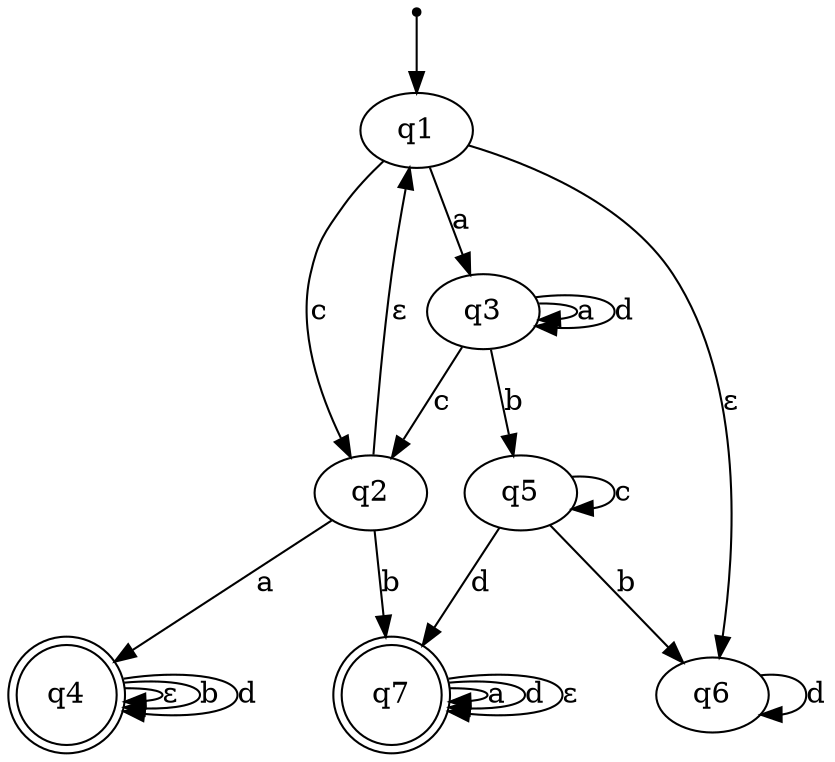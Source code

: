 digraph {
	graph [bb="0,0,360.63,352.1"];
	node [label="\N"];
	q1	[height=0.5,
		pos="173.13,293.5",
		width=0.75];
	q2	[height=0.5,
		pos="150.13,118",
		width=0.75];
	q1 -> q2	[label=c,
		lp="127.5,205.75",
		pos="e,141.24,135.23 156.8,278.62 150.4,272.6 143.36,265.17 138.13,257.5 128.9,243.98 126.72,239.78 123.38,223.75 117.78,196.97 127.23,\
166.71 136.41,145.63"];
	q3	[height=0.5,
		pos="203.13,205.75",
		width=0.75];
	q1 -> q3	[label=a,
		lp="194.13,249.63",
		pos="e,197.21,223.66 179.05,275.56 183.16,263.82 188.73,247.91 193.47,234.35"];
	q6	[height=0.5,
		pos="308.13,24.126",
		width=0.75];
	q1 -> q6	[label=ε,
		lp="315.13,161.88",
		pos="e,311.35,42.453 197.35,285.49 224.68,276.19 268.05,256.96 289.13,223.75 322.42,171.29 318.39,94.834 312.99,53.762"];
	q2 -> q1	[label=ε,
		lp="164.13,205.75",
		pos="e,169.79,275.32 151.59,136.47 153.43,157.3 156.85,193.15 161.13,223.75 162.99,237.12 165.51,251.87 167.75,264.27"];
	q4	[height=0.67017,
		pos="24.126,24.126",
		shape=doublecircle,
		width=0.67017];
	q2 -> q4	[label=a,
		lp="105.13,74.127",
		pos="e,43.474,39.234 132.34,104.03 111.62,88.925 77.107,63.759 52.634,45.913"];
	q7	[height=0.67017,
		pos="165.13,24.126",
		shape=doublecircle,
		width=0.67017];
	q2 -> q7	[label=b,
		lp="161.88,74.127",
		pos="e,161.35,48.229 152.95,99.721 154.8,88.35 157.3,73.079 159.54,59.316"];
	q3 -> q2	[label=c,
		lp="185.5,161.88",
		pos="e,160.05,135.06 193.16,188.62 185.53,176.29 174.87,159.03 166.06,144.79"];
	q3 -> q3	[label=a,
		lp="251.13,205.75",
		pos="e,229.92,201.65 229.92,209.86 239.91,209.99 248.13,208.62 248.13,205.75 248.13,204.09 245.38,202.94 241.13,202.28"];
	q3 -> q3	[label=d,
		lp="269.88,205.75",
		pos="e,228.36,198.5 228.36,213.01 247.17,215.54 266.13,213.12 266.13,205.75 266.13,199.88 254.09,197.15 239.68,197.57"];
	q5	[height=0.5,
		pos="222.13,118",
		width=0.75];
	q3 -> q5	[label=b,
		lp="217.88,161.88",
		pos="e,218.32,136.2 206.88,187.81 209.44,176.26 212.89,160.68 215.86,147.27"];
	q4 -> q4	[label=ε,
		lp="69.252,24.126",
		pos="e,48.368,21.02 48.368,27.232 58.091,27.408 66.252,26.372 66.252,24.126 66.252,22.863 63.67,21.982 59.68,21.485"];
	q4 -> q4	[label=b,
		lp="88.002,24.126",
		pos="e,47.891,18.649 47.891,29.604 65.947,31.584 84.252,29.758 84.252,24.126 84.252,19.682 72.855,17.608 59.176,17.904"];
	q4 -> q4	[label=d,
		lp="106,24.126",
		pos="e,47.32,17.095 47.32,31.158 72.955,35.845 102.25,33.501 102.25,24.126 102.25,16.106 80.812,13.232 58.565,15.503"];
	q5 -> q5	[label=c,
		lp="270.5,118",
		pos="e,246.66,109.9 246.66,126.1 257.63,126.87 267.13,124.17 267.13,118 267.13,114.15 263.42,111.65 257.96,110.5"];
	q5 -> q6	[label=b,
		lp="270.88,74.127",
		pos="e,294.34,39.851 235.94,102.24 249.61,87.641 270.72,65.085 286.59,48.133"];
	q5 -> q7	[label=d,
		lp="203.88,74.127",
		pos="e,177.53,45.111 212.2,101 204.3,88.262 193.02,70.088 183.49,54.72"];
	q6 -> q6	[label=d,
		lp="356.88,24.126",
		pos="e,331.74,14.98 331.74,33.272 343.1,34.402 353.13,31.353 353.13,24.126 353.13,19.497 349.01,16.582 343.07,15.381"];
	q7 -> q7	[label=a,
		lp="210.25,24.126",
		pos="e,189.37,21.02 189.37,27.232 199.09,27.408 207.25,26.372 207.25,24.126 207.25,22.863 204.67,21.982 200.68,21.485"];
	q7 -> q7	[label=d,
		lp="229,24.126",
		pos="e,188.89,18.649 188.89,29.604 206.95,31.584 225.25,29.758 225.25,24.126 225.25,19.682 213.85,17.608 200.18,17.904"];
	q7 -> q7	[label=ε,
		lp="246.25,24.126",
		pos="e,188.32,17.095 188.32,31.158 213.96,35.845 243.25,33.501 243.25,24.126 243.25,16.106 221.81,13.232 199.57,15.503"];
	initial	[height=0.05,
		pos="173.13,350.3",
		shape=point,
		width=0.05];
	initial -> q1	[pos="e,173.13,311.8 173.13,348.35 173.13,345.14 173.13,334.31 173.13,323.19"];
}

